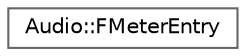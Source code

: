 digraph "Graphical Class Hierarchy"
{
 // INTERACTIVE_SVG=YES
 // LATEX_PDF_SIZE
  bgcolor="transparent";
  edge [fontname=Helvetica,fontsize=10,labelfontname=Helvetica,labelfontsize=10];
  node [fontname=Helvetica,fontsize=10,shape=box,height=0.2,width=0.4];
  rankdir="LR";
  Node0 [id="Node000000",label="Audio::FMeterEntry",height=0.2,width=0.4,color="grey40", fillcolor="white", style="filled",URL="$d8/dca/structAudio_1_1FMeterEntry.html",tooltip="Holds the meter results per a time step for each channel."];
}
